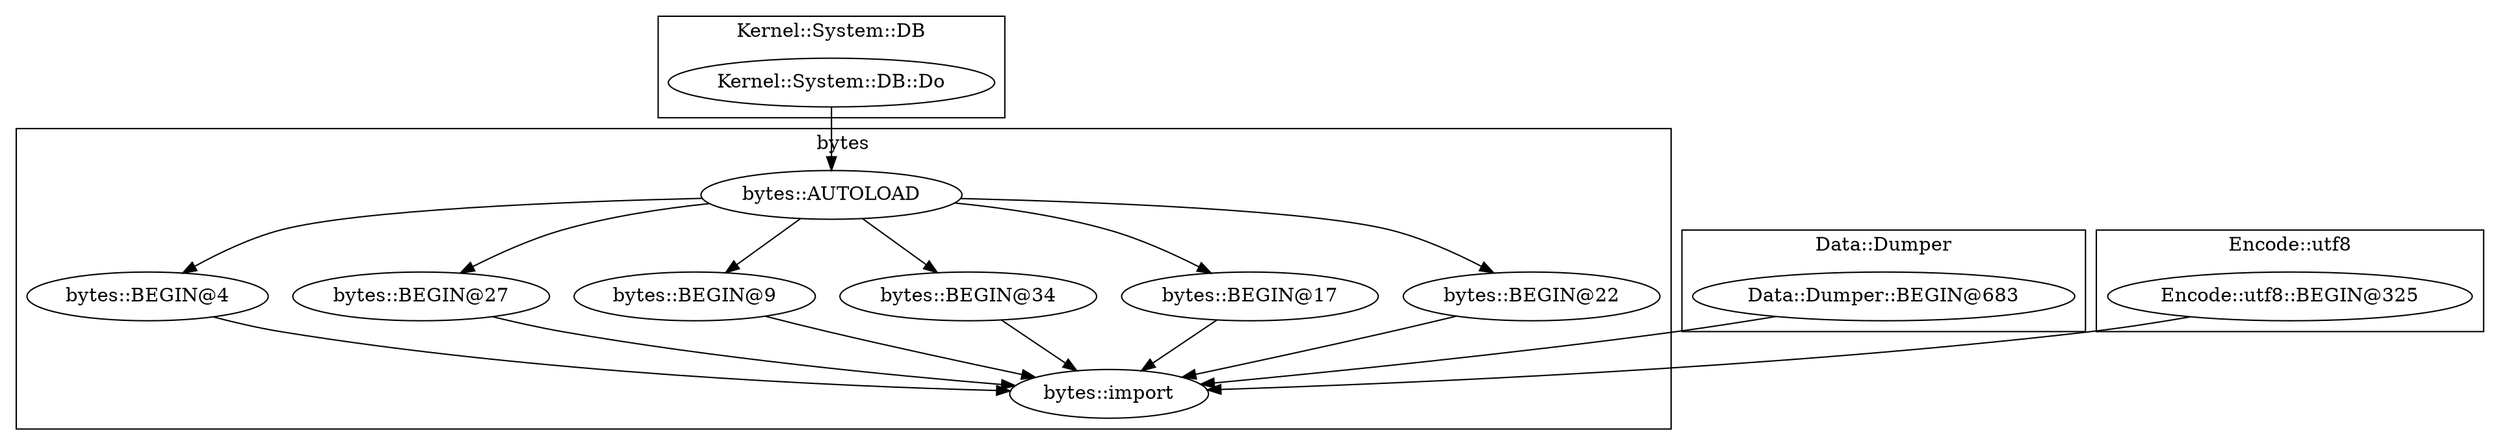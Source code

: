 digraph {
graph [overlap=false]
subgraph cluster_Kernel_System_DB {
	label="Kernel::System::DB";
	"Kernel::System::DB::Do";
}
subgraph cluster_bytes {
	label="bytes";
	"bytes::BEGIN@4";
	"bytes::BEGIN@27";
	"bytes::import";
	"bytes::BEGIN@9";
	"bytes::BEGIN@34";
	"bytes::AUTOLOAD";
	"bytes::BEGIN@17";
	"bytes::BEGIN@22";
}
subgraph cluster_Data_Dumper {
	label="Data::Dumper";
	"Data::Dumper::BEGIN@683";
}
subgraph cluster_Encode_utf8 {
	label="Encode::utf8";
	"Encode::utf8::BEGIN@325";
}
"Kernel::System::DB::Do" -> "bytes::AUTOLOAD";
"bytes::BEGIN@4" -> "bytes::import";
"bytes::BEGIN@27" -> "bytes::import";
"Data::Dumper::BEGIN@683" -> "bytes::import";
"bytes::BEGIN@9" -> "bytes::import";
"bytes::BEGIN@34" -> "bytes::import";
"Encode::utf8::BEGIN@325" -> "bytes::import";
"bytes::BEGIN@17" -> "bytes::import";
"bytes::BEGIN@22" -> "bytes::import";
"bytes::AUTOLOAD" -> "bytes::BEGIN@17";
"bytes::AUTOLOAD" -> "bytes::BEGIN@27";
"bytes::AUTOLOAD" -> "bytes::BEGIN@9";
"bytes::AUTOLOAD" -> "bytes::BEGIN@4";
"bytes::AUTOLOAD" -> "bytes::BEGIN@34";
"bytes::AUTOLOAD" -> "bytes::BEGIN@22";
}
